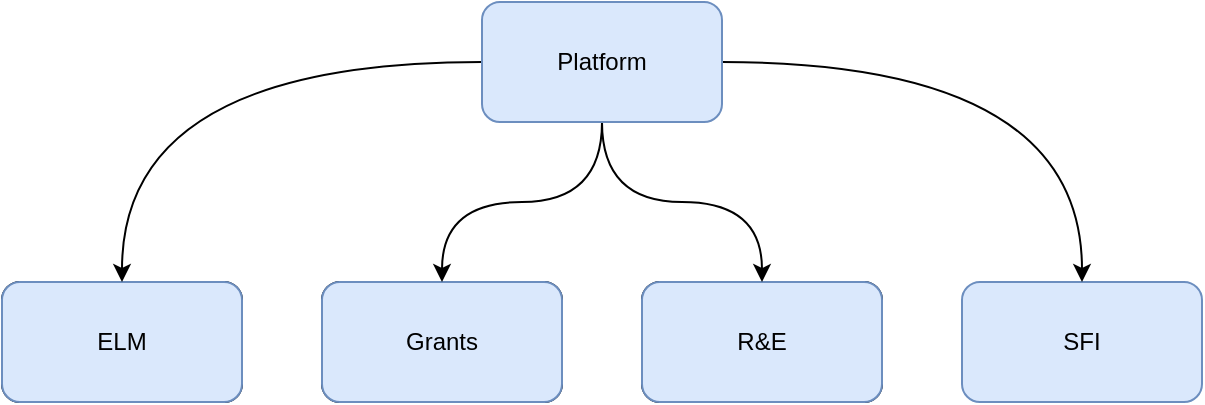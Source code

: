 <mxfile version="13.6.5" type="github">
  <diagram id="eG4wKLXjMvoFwgsAKZnU" name="Page-1">
    <mxGraphModel dx="1422" dy="762" grid="1" gridSize="10" guides="1" tooltips="1" connect="1" arrows="1" fold="1" page="1" pageScale="1" pageWidth="827" pageHeight="1169" math="0" shadow="0">
      <root>
        <mxCell id="0" />
        <mxCell id="1" parent="0" />
        <mxCell id="pfXjBUfwmdrkuhUQWS0M-1" value="ELM" style="rounded=1;whiteSpace=wrap;html=1;" vertex="1" parent="1">
          <mxGeometry x="40" y="200" width="120" height="60" as="geometry" />
        </mxCell>
        <mxCell id="pfXjBUfwmdrkuhUQWS0M-4" value="Grants" style="rounded=1;whiteSpace=wrap;html=1;" vertex="1" parent="1">
          <mxGeometry x="200" y="200" width="120" height="60" as="geometry" />
        </mxCell>
        <mxCell id="pfXjBUfwmdrkuhUQWS0M-5" value="R&amp;amp;E" style="rounded=1;whiteSpace=wrap;html=1;" vertex="1" parent="1">
          <mxGeometry x="360" y="200" width="120" height="60" as="geometry" />
        </mxCell>
        <mxCell id="pfXjBUfwmdrkuhUQWS0M-6" value="SFI" style="rounded=1;whiteSpace=wrap;html=1;fillColor=#dae8fc;strokeColor=#6c8ebf;" vertex="1" parent="1">
          <mxGeometry x="520" y="200" width="120" height="60" as="geometry" />
        </mxCell>
        <mxCell id="pfXjBUfwmdrkuhUQWS0M-7" value="ELM" style="rounded=1;whiteSpace=wrap;html=1;fillColor=#dae8fc;strokeColor=#6c8ebf;" vertex="1" parent="1">
          <mxGeometry x="40" y="200" width="120" height="60" as="geometry" />
        </mxCell>
        <mxCell id="pfXjBUfwmdrkuhUQWS0M-8" value="Grants" style="rounded=1;whiteSpace=wrap;html=1;fillColor=#dae8fc;strokeColor=#6c8ebf;" vertex="1" parent="1">
          <mxGeometry x="200" y="200" width="120" height="60" as="geometry" />
        </mxCell>
        <mxCell id="pfXjBUfwmdrkuhUQWS0M-9" value="R&amp;amp;E" style="rounded=1;whiteSpace=wrap;html=1;fillColor=#dae8fc;strokeColor=#6c8ebf;" vertex="1" parent="1">
          <mxGeometry x="360" y="200" width="120" height="60" as="geometry" />
        </mxCell>
        <mxCell id="pfXjBUfwmdrkuhUQWS0M-11" style="edgeStyle=orthogonalEdgeStyle;rounded=0;orthogonalLoop=1;jettySize=auto;html=1;entryX=0.5;entryY=0;entryDx=0;entryDy=0;curved=1;" edge="1" parent="1" source="pfXjBUfwmdrkuhUQWS0M-10" target="pfXjBUfwmdrkuhUQWS0M-8">
          <mxGeometry relative="1" as="geometry" />
        </mxCell>
        <mxCell id="pfXjBUfwmdrkuhUQWS0M-12" style="edgeStyle=orthogonalEdgeStyle;curved=1;rounded=0;orthogonalLoop=1;jettySize=auto;html=1;entryX=0.5;entryY=0;entryDx=0;entryDy=0;" edge="1" parent="1" source="pfXjBUfwmdrkuhUQWS0M-10" target="pfXjBUfwmdrkuhUQWS0M-9">
          <mxGeometry relative="1" as="geometry" />
        </mxCell>
        <mxCell id="pfXjBUfwmdrkuhUQWS0M-13" style="edgeStyle=orthogonalEdgeStyle;curved=1;rounded=0;orthogonalLoop=1;jettySize=auto;html=1;entryX=0.5;entryY=0;entryDx=0;entryDy=0;" edge="1" parent="1" source="pfXjBUfwmdrkuhUQWS0M-10" target="pfXjBUfwmdrkuhUQWS0M-6">
          <mxGeometry relative="1" as="geometry" />
        </mxCell>
        <mxCell id="pfXjBUfwmdrkuhUQWS0M-14" style="edgeStyle=orthogonalEdgeStyle;curved=1;rounded=0;orthogonalLoop=1;jettySize=auto;html=1;" edge="1" parent="1" source="pfXjBUfwmdrkuhUQWS0M-10" target="pfXjBUfwmdrkuhUQWS0M-7">
          <mxGeometry relative="1" as="geometry" />
        </mxCell>
        <mxCell id="pfXjBUfwmdrkuhUQWS0M-10" value="Platform" style="rounded=1;whiteSpace=wrap;html=1;fillColor=#dae8fc;strokeColor=#6c8ebf;" vertex="1" parent="1">
          <mxGeometry x="280" y="60" width="120" height="60" as="geometry" />
        </mxCell>
      </root>
    </mxGraphModel>
  </diagram>
</mxfile>
